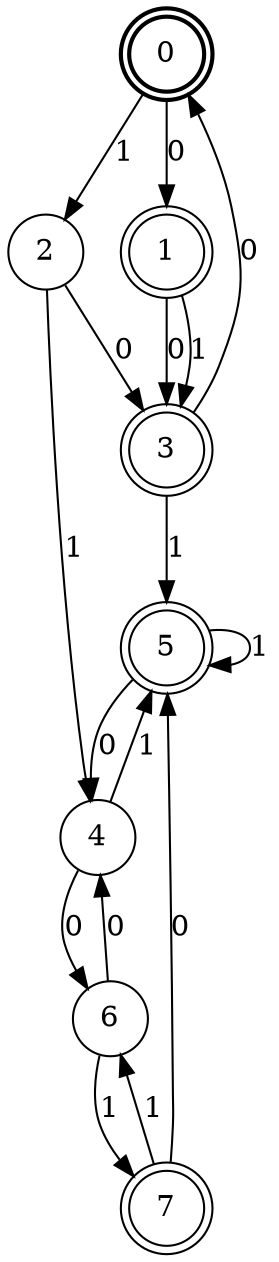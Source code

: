 digraph Automat {
    node [shape = circle];
    0 [style = "bold"];
    0 [peripheries=2]
    0 -> 1 [label = "0"];
    0 -> 2 [label = "1"];
    1 [peripheries=2]
    1 -> 3 [label = "0"];
    1 -> 3 [label = "1"];
    2 -> 3 [label = "0"];
    2 -> 4 [label = "1"];
    3 [peripheries=2]
    3 -> 0 [label = "0"];
    3 -> 5 [label = "1"];
    4 -> 6 [label = "0"];
    4 -> 5 [label = "1"];
    5 [peripheries=2]
    5 -> 4 [label = "0"];
    5 -> 5 [label = "1"];
    6 -> 4 [label = "0"];
    6 -> 7 [label = "1"];
    7 [peripheries=2]
    7 -> 5 [label = "0"];
    7 -> 6 [label = "1"];
}
